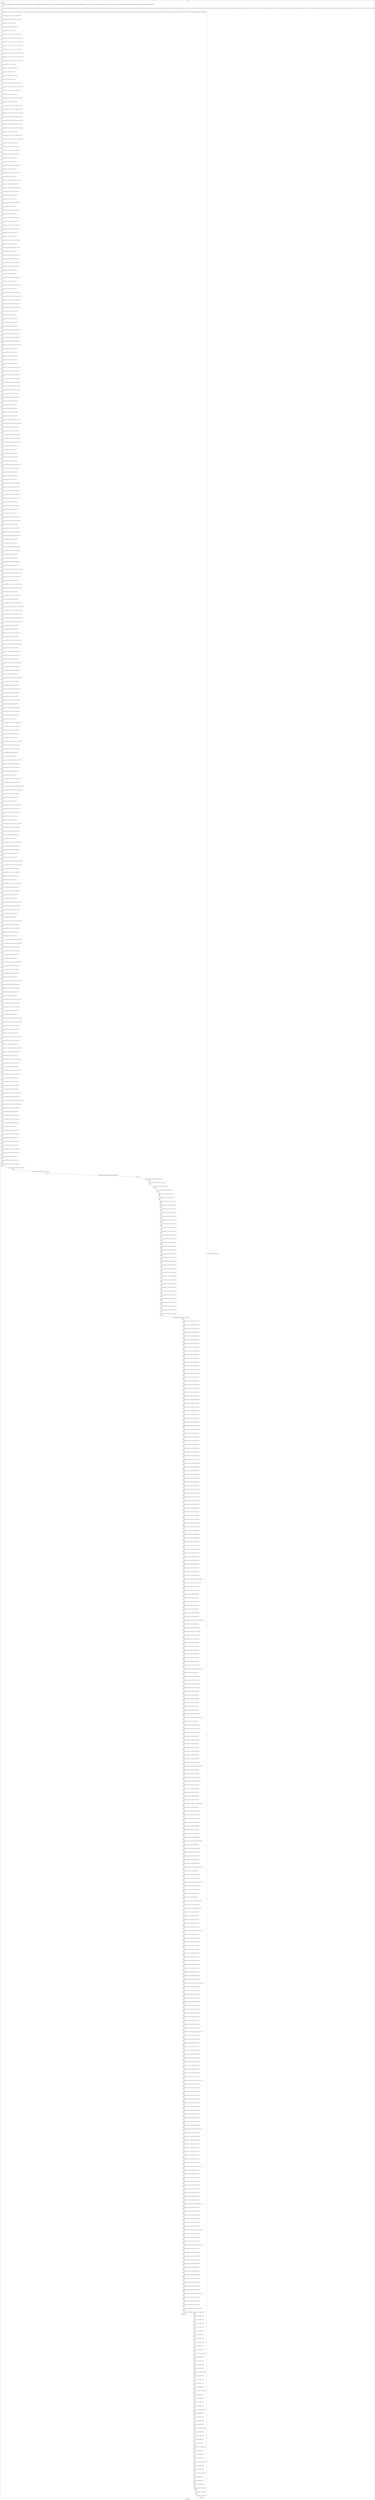 digraph G {
label="Btor2XCFA";
subgraph cluster_0 {
label="main";
main_init[];
l1[];
l3[];
l4[];
l5[];
l6[];
l7[];
l8[];
l9[];
l10[];
l11[];
l12[];
l13[];
l14[];
l15[];
l16[];
l17[];
l18[];
l19[];
l20[];
l21[];
l22[];
l23[];
l24[];
l25[];
l26[];
l27[];
l28[];
l29[];
l30[];
l31[];
l32[];
l33[];
l34[];
l35[];
l36[];
l37[];
l38[];
l39[];
l40[];
l41[];
l42[];
l43[];
l44[];
l45[];
l46[];
l47[];
l48[];
l49[];
l50[];
l51[];
l52[];
l53[];
l54[];
l55[];
l56[];
l57[];
l58[];
l59[];
l60[];
l61[];
l62[];
l63[];
l64[];
l65[];
l66[];
l67[];
l68[];
l69[];
l70[];
l71[];
l72[];
l73[];
l74[];
l75[];
l76[];
l77[];
l78[];
l79[];
l80[];
l81[];
l82[];
l83[];
l84[];
l85[];
l86[];
l87[];
l88[];
l89[];
l90[];
l91[];
l92[];
l93[];
l94[];
l95[];
l96[];
l97[];
l98[];
l99[];
l100[];
l101[];
l102[];
l103[];
l104[];
l105[];
l106[];
l107[];
l108[];
l109[];
l110[];
l111[];
l112[];
l113[];
l114[];
l115[];
l116[];
l117[];
l118[];
l119[];
l120[];
l121[];
l122[];
l123[];
l124[];
l125[];
l126[];
l127[];
l128[];
l129[];
l130[];
l131[];
l132[];
l133[];
l134[];
l135[];
l136[];
l137[];
l138[];
l139[];
l140[];
l141[];
l142[];
l143[];
l144[];
l145[];
l146[];
l147[];
l148[];
l149[];
l150[];
l151[];
l152[];
l153[];
l154[];
l155[];
l156[];
l157[];
l158[];
l159[];
l160[];
l161[];
l162[];
l163[];
l164[];
l165[];
l166[];
l167[];
l168[];
l169[];
l170[];
l171[];
l172[];
l173[];
l174[];
l175[];
l176[];
l177[];
l178[];
l179[];
l180[];
l181[];
l182[];
l183[];
l184[];
l185[];
l186[];
l187[];
l188[];
l189[];
l190[];
l191[];
l192[];
l193[];
l194[];
l195[];
l196[];
l197[];
l198[];
l199[];
l200[];
l201[];
l202[];
l203[];
l204[];
l205[];
l206[];
l207[];
l208[];
l209[];
l210[];
l211[];
l212[];
l213[];
l214[];
l215[];
l216[];
l217[];
l218[];
l219[];
l220[];
l221[];
l222[];
l223[];
l224[];
l225[];
l226[];
l227[];
l228[];
l229[];
l230[];
l231[];
l232[];
l233[];
l234[];
l235[];
l236[];
l237[];
l238[];
l239[];
l240[];
l241[];
l242[];
l243[];
l244[];
l245[];
l246[];
l247[];
l248[];
l249[];
l250[];
l251[];
l252[];
l253[];
l254[];
l255[];
l256[];
l257[];
l258[];
l259[];
l260[];
l261[];
l262[];
l263[];
l264[];
l265[];
l266[];
l267[];
l268[];
l269[];
l270[];
l271[];
l272[];
l273[];
l274[];
l275[];
l276[];
l277[];
l278[];
l279[];
l280[];
l281[];
l282[];
l283[];
l284[];
l285[];
l286[];
l287[];
l288[];
l289[];
l290[];
l291[];
l292[];
l293[];
l294[];
l295[];
l296[];
l297[];
l298[];
l299[];
l300[];
l301[];
l302[];
l303[];
l304[];
l305[];
l306[];
l307[];
l308[];
l309[];
l310[];
l311[];
l312[];
l313[];
l314[];
l315[];
l316[];
l317[];
l318[];
l319[];
l320[];
l321[];
l322[];
l323[];
l324[];
l325[];
l326[];
l327[];
l328[];
l329[];
l330[];
l331[];
l332[];
l333[];
l334[];
l335[];
l336[];
l337[];
l338[];
l339[];
l340[];
l341[];
l342[];
l343[];
l344[];
l345[];
l346[];
l347[];
l348[];
l349[];
l350[];
l351[];
l352[];
l353[];
l354[];
l355[];
l356[];
l357[];
l358[];
l359[];
l360[];
l361[];
l362[];
l363[];
l364[];
l365[];
l366[];
l367[];
l368[];
l369[];
l370[];
l371[];
l372[];
l373[];
l374[];
l375[];
l376[];
l377[];
l378[];
l379[];
l380[];
l381[];
l382[];
l383[];
l384[];
l385[];
l386[];
l387[];
l388[];
l389[];
l390[];
l391[];
l392[];
l393[];
l394[];
l395[];
l396[];
l397[];
l398[];
l399[];
l400[];
l401[];
l402[];
l403[];
l404[];
l405[];
l406[];
l407[];
l408[];
l409[];
l410[];
l411[];
l412[];
l413[];
l414[];
l415[];
l416[];
l417[];
l418[];
l419[];
l420[];
l421[];
l422[];
l423[];
l424[];
l425[];
l426[];
l427[];
l428[];
l429[];
l430[];
l431[];
l432[];
l433[];
l434[];
l435[];
l436[];
l437[];
l438[];
l439[];
l440[];
l441[];
l442[];
l443[];
l444[];
l445[];
l446[];
l447[];
l448[];
l449[];
l450[];
l451[];
l452[];
l453[];
l454[];
l455[];
l456[];
l457[];
l458[];
l459[];
l460[];
l461[];
l462[];
l463[];
l464[];
l465[];
l466[];
l467[];
l468[];
l469[];
l470[];
l471[];
l472[];
l473[];
l474[];
l475[];
l476[];
l477[];
l478[];
l479[];
l480[];
l481[];
l482[];
l483[];
l484[];
l485[];
l486[];
l487[];
l488[];
l489[];
l490[];
l491[];
l492[];
l493[];
l494[];
l495[];
l496[];
l497[];
l498[];
l499[];
l500[];
l501[];
l502[];
l503[];
l504[];
l505[];
l506[];
l507[];
l508[];
l509[];
l510[];
l511[];
l512[];
l513[];
l514[];
l515[];
l516[];
l517[];
l518[];
l519[];
l520[];
l521[];
l522[];
l523[];
l524[];
l525[];
l526[];
l527[];
l528[];
l529[];
l530[];
l531[];
l532[];
l533[];
l534[];
l535[];
l536[];
l537[];
l538[];
l539[];
l540[];
l541[];
l542[];
l543[];
l544[];
l545[];
l546[];
l547[];
l548[];
l549[];
l550[];
l551[];
l552[];
l553[];
l554[];
l555[];
l556[];
l557[];
l558[];
l559[];
l560[];
l561[];
l562[];
l563[];
l564[];
l565[];
l566[];
l567[];
l568[];
l569[];
l570[];
l571[];
l572[];
l573[];
l574[];
l575[];
l576[];
l577[];
l578[];
l579[];
l580[];
l581[];
l582[];
l583[];
l584[];
l585[];
l586[];
l587[];
l588[];
l589[];
l590[];
l591[];
l592[];
l593[];
l594[];
l595[];
l596[];
l597[];
l598[];
l599[];
l600[];
l601[];
l602[];
l603[];
l604[];
l605[];
l606[];
l607[];
l608[];
l609[];
l610[];
l611[];
l612[];
l613[];
l614[];
l615[];
l616[];
l617[];
l618[];
main_error[];
l619[];
l620[];
l621[];
l622[];
l623[];
l624[];
l625[];
l626[];
l627[];
l628[];
l629[];
l630[];
l631[];
l632[];
l633[];
l634[];
l635[];
l636[];
l637[];
l638[];
l639[];
l640[];
l641[];
l642[];
l643[];
l644[];
l645[];
l646[];
l647[];
l648[];
l649[];
l650[];
l651[];
l652[];
l653[];
l654[];
l655[];
l656[];
l657[];
l658[];
l659[];
l660[];
l661[];
l662[];
l663[];
l664[];
l665[];
l666[];
l667[];
l668[];
main_init -> l1 [label="[(assign const_5 #b00000000),(assign const_26 #b0),(assign const_107 #b00000100),(assign const_112 #b00000000000000000000000000000001),(assign const_113 #b000000000000000000000000),(assign const_126 #b00000011),(assign const_128 #b00000010),(assign const_130 #b00000001),(assign const_132 #b00000000),(assign const_152 #b11111111),(assign const_407 #b00000000000000000000000000000100),(assign const_492 #b00000000000000000000000000000000)] "];
l3 -> l4 [label="[(havoc input_111),(havoc input_117),(havoc input_118),(havoc input_119),(havoc input_125),(havoc input_127),(havoc input_129),(havoc input_131),(havoc input_138),(havoc input_142),(havoc input_148),(havoc input_151),(havoc input_156),(havoc input_160),(havoc input_164),(havoc input_179),(havoc input_184),(havoc input_188),(havoc input_197),(havoc input_202),(havoc input_206),(havoc input_215),(havoc input_220),(havoc input_224),(havoc input_233),(havoc input_238),(havoc input_242),(havoc input_273),(havoc input_319),(havoc input_321),(havoc input_326),(havoc input_328),(havoc input_333),(havoc input_335),(havoc input_339),(havoc input_342)] "];
l4 -> l5 [label="[(assign comparison_108 (ite (= const_107 state_6) #b1 #b0))] "];
l5 -> l6 [label="[(assign binary_109 (bvand (bvnot state_105) comparison_108))] "];
l6 -> l7 [label="[(assign binary_114 (++ const_113 state_6))] "];
l7 -> l8 [label="[(assign binary_115 (bvadd const_112 binary_114))] "];
l8 -> l9 [label="[(assign slice_116 (extract binary_115 0 8))] "];
l9 -> l10 [label="[(assign ternary_120 (ite (= input_119 #b1) slice_116 state_6))] "];
l10 -> l11 [label="[(assign ternary_121 (ite (= input_118 #b1) slice_116 ternary_120))] "];
l11 -> l12 [label="[(assign ternary_122 (ite (= input_117 #b1) slice_116 ternary_121))] "];
l12 -> l13 [label="[(assign ternary_123 (ite (= input_111 #b1) slice_116 ternary_122))] "];
l13 -> l14 [label="[(assign ternary_133 (ite (= input_131 #b1) const_132 state_8))] "];
l14 -> l15 [label="[(assign ternary_134 (ite (= input_129 #b1) const_130 ternary_133))] "];
l15 -> l16 [label="[(assign ternary_135 (ite (= input_127 #b1) const_128 ternary_134))] "];
l16 -> l17 [label="[(assign ternary_136 (ite (= input_125 #b1) const_126 ternary_135))] "];
l17 -> l18 [label="[(assign binary_139 (++ const_113 state_10))] "];
l18 -> l19 [label="[(assign binary_140 (bvsub binary_139 const_112))] "];
l19 -> l20 [label="[(assign slice_141 (extract binary_140 0 8))] "];
l20 -> l21 [label="[(assign binary_143 (bvadd const_112 binary_139))] "];
l21 -> l22 [label="[(assign slice_144 (extract binary_143 0 8))] "];
l22 -> l23 [label="[(assign ternary_145 (ite (= input_142 #b1) slice_144 state_10))] "];
l23 -> l24 [label="[(assign ternary_146 (ite (= input_138 #b1) slice_141 ternary_145))] "];
l24 -> l25 [label="[(assign ternary_149 (ite (= input_148 #b1) state_8 state_12))] "];
l25 -> l26 [label="[(assign binary_153 (bvxor const_152 state_22))] "];
l26 -> l27 [label="[(assign ternary_154 (ite (= input_151 #b1) binary_153 state_14))] "];
l27 -> l28 [label="[(assign binary_157 (bvxor const_152 state_24))] "];
l28 -> l29 [label="[(assign ternary_158 (ite (= input_156 #b1) binary_157 state_16))] "];
l29 -> l30 [label="[(assign ternary_161 (ite (= input_151 #b1) const_130 state_18))] "];
l30 -> l31 [label="[(assign ternary_162 (ite (= input_160 #b1) const_132 ternary_161))] "];
l31 -> l32 [label="[(assign ternary_165 (ite (= input_138 #b1) const_130 state_20))] "];
l32 -> l33 [label="[(assign ternary_166 (ite (= input_164 #b1) const_132 ternary_165))] "];
l33 -> l34 [label="[(assign ternary_168 (ite (= input_164 #b1) state_12 binary_153))] "];
l34 -> l35 [label="[(assign ternary_169 (ite (= input_151 #b1) const_152 ternary_168))] "];
l35 -> l36 [label="[(assign binary_170 (bvxor const_152 ternary_169))] "];
l36 -> l37 [label="[(assign ternary_172 (ite (= input_160 #b1) state_14 binary_157))] "];
l37 -> l38 [label="[(assign ternary_173 (ite (= input_156 #b1) const_152 ternary_172))] "];
l38 -> l39 [label="[(assign binary_174 (bvxor const_152 ternary_173))] "];
l39 -> l40 [label="[(assign binary_176 (bvor (bvnot state_27) input_119))] "];
l40 -> l41 [label="[(assign binary_177 (bvand binary_176 (bvnot input_131)))] "];
l41 -> l42 [label="[(assign binary_180 (bvand state_29 (bvnot input_179)))] "];
l42 -> l43 [label="[(assign binary_181 (bvor binary_180 input_131))] "];
l43 -> l44 [label="[(assign binary_183 (bvor state_31 input_179))] "];
l44 -> l45 [label="[(assign binary_185 (bvand binary_183 (bvnot input_184)))] "];
l45 -> l46 [label="[(assign binary_187 (bvor state_33 input_184))] "];
l46 -> l47 [label="[(assign binary_189 (bvand binary_187 (bvnot input_188)))] "];
l47 -> l48 [label="[(assign binary_191 (bvor state_35 input_188))] "];
l48 -> l49 [label="[(assign binary_192 (bvand binary_191 (bvnot input_119)))] "];
l49 -> l50 [label="[(assign binary_194 (bvor (bvnot state_37) input_118))] "];
l50 -> l51 [label="[(assign binary_195 (bvand binary_194 (bvnot input_129)))] "];
l51 -> l52 [label="[(assign binary_198 (bvand state_39 (bvnot input_197)))] "];
l52 -> l53 [label="[(assign binary_199 (bvor binary_198 input_129))] "];
l53 -> l54 [label="[(assign binary_201 (bvor state_41 input_197))] "];
l54 -> l55 [label="[(assign binary_203 (bvand binary_201 (bvnot input_202)))] "];
l55 -> l56 [label="[(assign binary_205 (bvor state_43 input_202))] "];
l56 -> l57 [label="[(assign binary_207 (bvand binary_205 (bvnot input_206)))] "];
l57 -> l58 [label="[(assign binary_209 (bvor state_45 input_206))] "];
l58 -> l59 [label="[(assign binary_210 (bvand binary_209 (bvnot input_118)))] "];
l59 -> l60 [label="[(assign binary_212 (bvor (bvnot state_47) input_117))] "];
l60 -> l61 [label="[(assign binary_213 (bvand binary_212 (bvnot input_127)))] "];
l61 -> l62 [label="[(assign binary_216 (bvand state_49 (bvnot input_215)))] "];
l62 -> l63 [label="[(assign binary_217 (bvor binary_216 input_127))] "];
l63 -> l64 [label="[(assign binary_219 (bvor state_51 input_215))] "];
l64 -> l65 [label="[(assign binary_221 (bvand binary_219 (bvnot input_220)))] "];
l65 -> l66 [label="[(assign binary_223 (bvor state_53 input_220))] "];
l66 -> l67 [label="[(assign binary_225 (bvand binary_223 (bvnot input_224)))] "];
l67 -> l68 [label="[(assign binary_227 (bvor state_55 input_224))] "];
l68 -> l69 [label="[(assign binary_228 (bvand binary_227 (bvnot input_117)))] "];
l69 -> l70 [label="[(assign binary_230 (bvor (bvnot state_57) input_111))] "];
l70 -> l71 [label="[(assign binary_231 (bvand binary_230 (bvnot input_125)))] "];
l71 -> l72 [label="[(assign binary_234 (bvand state_59 (bvnot input_233)))] "];
l72 -> l73 [label="[(assign binary_235 (bvor binary_234 input_125))] "];
l73 -> l74 [label="[(assign binary_237 (bvor state_61 input_233))] "];
l74 -> l75 [label="[(assign binary_239 (bvand binary_237 (bvnot input_238)))] "];
l75 -> l76 [label="[(assign binary_241 (bvor state_63 input_238))] "];
l76 -> l77 [label="[(assign binary_243 (bvand binary_241 (bvnot input_242)))] "];
l77 -> l78 [label="[(assign binary_245 (bvor state_65 input_242))] "];
l78 -> l79 [label="[(assign binary_246 (bvand binary_245 (bvnot input_111)))] "];
l79 -> l80 [label="[(assign binary_248 (bvand (bvnot state_67) (bvnot input_131)))] "];
l80 -> l81 [label="[(assign binary_249 (bvand binary_248 (bvnot input_129)))] "];
l81 -> l82 [label="[(assign binary_250 (bvand binary_249 (bvnot input_127)))] "];
l82 -> l83 [label="[(assign binary_251 (bvand binary_250 (bvnot input_125)))] "];
l83 -> l84 [label="[(assign binary_252 (bvor binary_251 input_148))] "];
l84 -> l85 [label="[(assign binary_254 (bvor state_69 input_131))] "];
l85 -> l86 [label="[(assign binary_255 (bvor binary_254 input_129))] "];
l86 -> l87 [label="[(assign binary_256 (bvor binary_255 input_127))] "];
l87 -> l88 [label="[(assign binary_257 (bvor binary_256 input_125))] "];
l88 -> l89 [label="[(assign binary_258 (bvand binary_257 (bvnot input_142)))] "];
l89 -> l90 [label="[(assign binary_260 (bvand state_71 (bvnot input_179)))] "];
l90 -> l91 [label="[(assign binary_261 (bvand binary_260 (bvnot input_197)))] "];
l91 -> l92 [label="[(assign binary_262 (bvand binary_261 (bvnot input_215)))] "];
l92 -> l93 [label="[(assign binary_263 (bvand binary_262 (bvnot input_233)))] "];
l93 -> l94 [label="[(assign binary_264 (bvor binary_263 input_142))] "];
l94 -> l95 [label="[(assign binary_266 (bvor state_73 input_179))] "];
l95 -> l96 [label="[(assign binary_267 (bvor binary_266 input_197))] "];
l96 -> l97 [label="[(assign binary_268 (bvor binary_267 input_215))] "];
l97 -> l98 [label="[(assign binary_269 (bvor binary_268 input_233))] "];
l98 -> l99 [label="[(assign binary_270 (bvand binary_269 (bvnot input_148)))] "];
l99 -> l100 [label="[(assign binary_274 (bvor (bvnot state_77) input_273))] "];
l100 -> l101 [label="[(assign binary_275 (bvand binary_274 (bvnot input_148)))] "];
l101 -> l102 [label="[(assign binary_277 (bvand state_79 (bvnot input_184)))] "];
l102 -> l103 [label="[(assign binary_278 (bvand binary_277 (bvnot input_202)))] "];
l103 -> l104 [label="[(assign binary_279 (bvand binary_278 (bvnot input_220)))] "];
l104 -> l105 [label="[(assign binary_280 (bvand binary_279 (bvnot input_238)))] "];
l105 -> l106 [label="[(assign binary_281 (bvor binary_280 input_148))] "];
l106 -> l107 [label="[(assign binary_283 (bvand state_81 (bvnot input_273)))] "];
l107 -> l108 [label="[(assign binary_284 (bvor binary_283 input_164))] "];
l108 -> l109 [label="[(assign binary_286 (bvor state_83 input_184))] "];
l109 -> l110 [label="[(assign binary_287 (bvor binary_286 input_202))] "];
l110 -> l111 [label="[(assign binary_288 (bvor binary_287 input_220))] "];
l111 -> l112 [label="[(assign binary_289 (bvor binary_288 input_238))] "];
l112 -> l113 [label="[(assign binary_290 (bvand binary_289 (bvnot input_164)))] "];
l113 -> l114 [label="[(assign binary_292 (bvand (bvnot state_85) (bvnot input_151)))] "];
l114 -> l115 [label="[(assign binary_293 (bvor binary_292 input_160))] "];
l115 -> l116 [label="[(assign binary_295 (bvand state_87 (bvnot input_188)))] "];
l116 -> l117 [label="[(assign binary_296 (bvand binary_295 (bvnot input_206)))] "];
l117 -> l118 [label="[(assign binary_297 (bvand binary_296 (bvnot input_224)))] "];
l118 -> l119 [label="[(assign binary_298 (bvand binary_297 (bvnot input_242)))] "];
l119 -> l120 [label="[(assign binary_299 (bvor binary_298 input_151))] "];
l120 -> l121 [label="[(assign binary_301 (bvor state_89 input_188))] "];
l121 -> l122 [label="[(assign binary_302 (bvor binary_301 input_206))] "];
l122 -> l123 [label="[(assign binary_303 (bvor binary_302 input_224))] "];
l123 -> l124 [label="[(assign binary_304 (bvor binary_303 input_242))] "];
l124 -> l125 [label="[(assign binary_305 (bvand binary_304 (bvnot input_160)))] "];
l125 -> l126 [label="[(assign binary_307 (bvor (bvnot state_91) input_119))] "];
l126 -> l127 [label="[(assign binary_308 (bvor binary_307 input_118))] "];
l127 -> l128 [label="[(assign binary_309 (bvor binary_308 input_117))] "];
l128 -> l129 [label="[(assign binary_310 (bvor binary_309 input_111))] "];
l129 -> l130 [label="[(assign binary_311 (bvand binary_310 (bvnot input_156)))] "];
l130 -> l131 [label="[(assign binary_313 (bvand state_93 (bvnot input_119)))] "];
l131 -> l132 [label="[(assign binary_314 (bvand binary_313 (bvnot input_118)))] "];
l132 -> l133 [label="[(assign binary_315 (bvand binary_314 (bvnot input_117)))] "];
l133 -> l134 [label="[(assign binary_316 (bvand binary_315 (bvnot input_111)))] "];
l134 -> l135 [label="[(assign binary_317 (bvor binary_316 input_156))] "];
l135 -> l136 [label="[(assign binary_320 (bvand state_95 (bvnot input_319)))] "];
l136 -> l137 [label="[(assign binary_322 (bvor binary_320 input_321))] "];
l137 -> l138 [label="[(assign binary_324 (bvor state_97 input_319))] "];
l138 -> l139 [label="[(assign binary_325 (bvand binary_324 (bvnot input_321)))] "];
l139 -> l140 [label="[(assign binary_327 (bvand binary_325 (bvnot input_326)))] "];
l140 -> l141 [label="[(assign binary_329 (bvor binary_327 input_328))] "];
l141 -> l142 [label="[(assign binary_331 (bvor (bvnot state_99) input_326))] "];
l142 -> l143 [label="[(assign binary_332 (bvand binary_331 (bvnot input_328)))] "];
l143 -> l144 [label="[(assign binary_334 (bvand binary_332 (bvnot input_333)))] "];
l144 -> l145 [label="[(assign binary_336 (bvor binary_334 input_335))] "];
l145 -> l146 [label="[(assign binary_338 (bvor state_101 input_333))] "];
l146 -> l147 [label="[(assign binary_340 (bvand binary_338 (bvnot input_339)))] "];
l147 -> l148 [label="[(assign binary_341 (bvand binary_340 (bvnot input_335)))] "];
l148 -> l149 [label="[(assign binary_343 (bvor binary_341 input_342))] "];
l149 -> l150 [label="[(assign binary_345 (bvor state_103 input_339))] "];
l150 -> l151 [label="[(assign binary_346 (bvand binary_345 (bvnot input_342)))] "];
l151 -> l152 [label="[(assign binary_348 (bvor state_81 (bvnot input_273)))] "];
l152 -> l153 [label="[(assign comparison_349 (ite (= const_152 binary_153) #b1 #b0))] "];
l153 -> l154 [label="[(assign binary_350 (bvand state_95 (bvnot comparison_349)))] "];
l154 -> l155 [label="[(assign binary_351 (bvor (bvnot input_319) binary_350))] "];
l155 -> l156 [label="[(assign binary_352 (bvand binary_348 binary_351))] "];
l156 -> l157 [label="[(assign comparison_353 (ite (= const_130 state_20) #b1 #b0))] "];
l157 -> l158 [label="[(assign binary_354 (bvand comparison_349 comparison_353))] "];
l158 -> l159 [label="[(assign binary_355 (bvand state_97 binary_354))] "];
l159 -> l160 [label="[(assign binary_356 (bvor (bvnot input_321) binary_355))] "];
l160 -> l161 [label="[(assign binary_357 (bvand binary_352 binary_356))] "];
l161 -> l162 [label="[(assign comparison_358 (ite (= const_132 state_18) #b1 #b0))] "];
l162 -> l163 [label="[(assign binary_359 (bvand (bvnot comparison_349) comparison_358))] "];
l163 -> l164 [label="[(assign comparison_360 (ite (= const_152 binary_157) #b1 #b0))] "];
l164 -> l165 [label="[(assign comparison_361 (ite (= const_132 state_20) #b1 #b0))] "];
l165 -> l166 [label="[(assign binary_362 (bvor (bvnot comparison_349) comparison_361))] "];
l166 -> l167 [label="[(assign binary_363 (bvand (bvnot comparison_360) binary_362))] "];
l167 -> l168 [label="[(assign binary_364 (bvor binary_359 binary_363))] "];
l168 -> l169 [label="[(assign binary_365 (bvand state_97 binary_364))] "];
l169 -> l170 [label="[(assign binary_366 (bvor (bvnot input_326) binary_365))] "];
l170 -> l171 [label="[(assign binary_367 (bvand binary_357 binary_366))] "];
l171 -> l172 [label="[(assign comparison_368 (ite (= const_130 state_18) #b1 #b0))] "];
l172 -> l173 [label="[(assign binary_369 (bvand comparison_360 comparison_368))] "];
l173 -> l174 [label="[(assign binary_370 (bvor binary_354 binary_369))] "];
l174 -> l175 [label="[(assign binary_371 (bvand (bvnot state_99) binary_370))] "];
l175 -> l176 [label="[(assign binary_372 (bvor (bvnot input_328) binary_371))] "];
l176 -> l177 [label="[(assign binary_373 (bvand binary_367 binary_372))] "];
l177 -> l178 [label="[(assign binary_374 (bvor binary_359 (bvnot comparison_360)))] "];
l178 -> l179 [label="[(assign binary_375 (bvand (bvnot state_99) binary_374))] "];
l179 -> l180 [label="[(assign binary_376 (bvor (bvnot input_333) binary_375))] "];
l180 -> l181 [label="[(assign binary_377 (bvand binary_373 binary_376))] "];
l181 -> l182 [label="[(assign binary_378 (bvand state_101 (bvnot comparison_360)))] "];
l182 -> l183 [label="[(assign binary_379 (bvor (bvnot input_339) binary_378))] "];
l183 -> l184 [label="[(assign binary_380 (bvand binary_377 binary_379))] "];
l184 -> l185 [label="[(assign binary_381 (bvor comparison_349 comparison_368))] "];
l185 -> l186 [label="[(assign binary_382 (bvand comparison_360 binary_381))] "];
l186 -> l187 [label="[(assign binary_383 (bvand state_101 binary_382))] "];
l187 -> l188 [label="[(assign binary_384 (bvor (bvnot input_335) binary_383))] "];
l188 -> l189 [label="[(assign binary_385 (bvand binary_380 binary_384))] "];
l189 -> l190 [label="[(assign binary_386 (bvand state_103 comparison_360))] "];
l190 -> l191 [label="[(assign binary_387 (bvor (bvnot input_342) binary_386))] "];
l191 -> l192 [label="[(assign binary_388 (bvand binary_385 binary_387))] "];
l192 -> l193 [label="[(assign binary_389 (bvand state_29 state_71))] "];
l193 -> l194 [label="[(assign comparison_390 (ite (= const_132 state_8) #b1 #b0))] "];
l194 -> l195 [label="[(assign binary_391 (bvand binary_389 comparison_390))] "];
l195 -> l196 [label="[(assign binary_392 (bvor (bvnot input_179) binary_391))] "];
l196 -> l197 [label="[(assign binary_393 (bvand binary_388 binary_392))] "];
l197 -> l198 [label="[(assign binary_394 (bvand state_31 state_79))] "];
l198 -> l199 [label="[(assign comparison_395 (ite (= const_132 state_12) #b1 #b0))] "];
l199 -> l200 [label="[(assign binary_396 (bvand binary_394 comparison_395))] "];
l200 -> l201 [label="[(assign binary_397 (bvor (bvnot input_184) binary_396))] "];
l201 -> l202 [label="[(assign binary_398 (bvand binary_393 binary_397))] "];
l202 -> l203 [label="[(assign binary_399 (bvand state_33 state_87))] "];
l203 -> l204 [label="[(assign comparison_400 (ite (= const_132 state_14) #b1 #b0))] "];
l204 -> l205 [label="[(assign binary_401 (bvand binary_399 comparison_400))] "];
l205 -> l206 [label="[(assign binary_402 (bvor (bvnot input_188) binary_401))] "];
l206 -> l207 [label="[(assign binary_403 (bvand binary_398 binary_402))] "];
l207 -> l208 [label="[(assign binary_404 (bvand state_35 state_93))] "];
l208 -> l209 [label="[(assign comparison_405 (ite (= const_132 state_16) #b1 #b0))] "];
l209 -> l210 [label="[(assign binary_406 (bvand binary_404 comparison_405))] "];
l210 -> l211 [label="[(assign comparison_408 (ite (bvule const_407 binary_114) #b1 #b0))] "];
l211 -> l212 [label="[(assign binary_409 (bvand binary_406 (bvnot comparison_408)))] "];
l212 -> l213 [label="[(assign binary_410 (bvor (bvnot input_119) binary_409))] "];
l213 -> l214 [label="[(assign binary_411 (bvand binary_403 binary_410))] "];
l214 -> l215 [label="[(assign binary_412 (bvand state_39 state_71))] "];
l215 -> l216 [label="[(assign comparison_413 (ite (= const_130 state_8) #b1 #b0))] "];
l216 -> l217 [label="[(assign binary_414 (bvand binary_412 comparison_413))] "];
l217 -> l218 [label="[(assign binary_415 (bvor (bvnot input_197) binary_414))] "];
l218 -> l219 [label="[(assign binary_416 (bvand binary_411 binary_415))] "];
l219 -> l220 [label="[(assign binary_417 (bvand state_41 state_79))] "];
l220 -> l221 [label="[(assign comparison_418 (ite (= const_130 state_12) #b1 #b0))] "];
l221 -> l222 [label="[(assign binary_419 (bvand binary_417 comparison_418))] "];
l222 -> l223 [label="[(assign binary_420 (bvor (bvnot input_202) binary_419))] "];
l223 -> l224 [label="[(assign binary_421 (bvand binary_416 binary_420))] "];
l224 -> l225 [label="[(assign binary_422 (bvand state_43 state_87))] "];
l225 -> l226 [label="[(assign comparison_423 (ite (= const_130 state_14) #b1 #b0))] "];
l226 -> l227 [label="[(assign binary_424 (bvand binary_422 comparison_423))] "];
l227 -> l228 [label="[(assign binary_425 (bvor (bvnot input_206) binary_424))] "];
l228 -> l229 [label="[(assign binary_426 (bvand binary_421 binary_425))] "];
l229 -> l230 [label="[(assign binary_427 (bvand state_45 state_93))] "];
l230 -> l231 [label="[(assign binary_428 (bvand binary_427 (bvnot comparison_408)))] "];
l231 -> l232 [label="[(assign comparison_429 (ite (= const_130 state_16) #b1 #b0))] "];
l232 -> l233 [label="[(assign binary_430 (bvand binary_428 comparison_429))] "];
l233 -> l234 [label="[(assign binary_431 (bvor (bvnot input_118) binary_430))] "];
l234 -> l235 [label="[(assign binary_432 (bvand binary_426 binary_431))] "];
l235 -> l236 [label="[(assign binary_433 (bvand state_49 state_71))] "];
l236 -> l237 [label="[(assign comparison_434 (ite (= const_128 state_8) #b1 #b0))] "];
l237 -> l238 [label="[(assign binary_435 (bvand binary_433 comparison_434))] "];
l238 -> l239 [label="[(assign binary_436 (bvor (bvnot input_215) binary_435))] "];
l239 -> l240 [label="[(assign binary_437 (bvand binary_432 binary_436))] "];
l240 -> l241 [label="[(assign binary_438 (bvand state_51 state_79))] "];
l241 -> l242 [label="[(assign comparison_439 (ite (= const_128 state_12) #b1 #b0))] "];
l242 -> l243 [label="[(assign binary_440 (bvand binary_438 comparison_439))] "];
l243 -> l244 [label="[(assign binary_441 (bvor (bvnot input_220) binary_440))] "];
l244 -> l245 [label="[(assign binary_442 (bvand binary_437 binary_441))] "];
l245 -> l246 [label="[(assign binary_443 (bvand state_53 state_87))] "];
l246 -> l247 [label="[(assign comparison_444 (ite (= const_128 state_14) #b1 #b0))] "];
l247 -> l248 [label="[(assign binary_445 (bvand binary_443 comparison_444))] "];
l248 -> l249 [label="[(assign binary_446 (bvor (bvnot input_224) binary_445))] "];
l249 -> l250 [label="[(assign binary_447 (bvand binary_442 binary_446))] "];
l250 -> l251 [label="[(assign binary_448 (bvand state_55 state_93))] "];
l251 -> l252 [label="[(assign binary_449 (bvand binary_448 (bvnot comparison_408)))] "];
l252 -> l253 [label="[(assign comparison_450 (ite (= const_128 state_16) #b1 #b0))] "];
l253 -> l254 [label="[(assign binary_451 (bvand binary_449 comparison_450))] "];
l254 -> l255 [label="[(assign binary_452 (bvor (bvnot input_117) binary_451))] "];
l255 -> l256 [label="[(assign binary_453 (bvand binary_447 binary_452))] "];
l256 -> l257 [label="[(assign binary_454 (bvand state_59 state_71))] "];
l257 -> l258 [label="[(assign comparison_455 (ite (= const_126 state_8) #b1 #b0))] "];
l258 -> l259 [label="[(assign binary_456 (bvand binary_454 comparison_455))] "];
l259 -> l260 [label="[(assign binary_457 (bvor (bvnot input_233) binary_456))] "];
l260 -> l261 [label="[(assign binary_458 (bvand binary_453 binary_457))] "];
l261 -> l262 [label="[(assign binary_459 (bvand state_61 state_79))] "];
l262 -> l263 [label="[(assign comparison_460 (ite (= const_126 state_12) #b1 #b0))] "];
l263 -> l264 [label="[(assign binary_461 (bvand binary_459 comparison_460))] "];
l264 -> l265 [label="[(assign binary_462 (bvor (bvnot input_238) binary_461))] "];
l265 -> l266 [label="[(assign binary_463 (bvand binary_458 binary_462))] "];
l266 -> l267 [label="[(assign binary_464 (bvand state_63 state_87))] "];
l267 -> l268 [label="[(assign comparison_465 (ite (= const_126 state_14) #b1 #b0))] "];
l268 -> l269 [label="[(assign binary_466 (bvand binary_464 comparison_465))] "];
l269 -> l270 [label="[(assign binary_467 (bvor (bvnot input_242) binary_466))] "];
l270 -> l271 [label="[(assign binary_468 (bvand binary_463 binary_467))] "];
l271 -> l272 [label="[(assign binary_469 (bvand state_65 state_93))] "];
l272 -> l273 [label="[(assign binary_470 (bvand binary_469 (bvnot comparison_408)))] "];
l273 -> l274 [label="[(assign comparison_471 (ite (= const_126 state_16) #b1 #b0))] "];
l274 -> l275 [label="[(assign binary_472 (bvand binary_470 comparison_471))] "];
l275 -> l276 [label="[(assign binary_473 (bvor (bvnot input_111) binary_472))] "];
l276 -> l277 [label="[(assign binary_474 (bvand binary_468 binary_473))] "];
l277 -> l278 [label="[(assign binary_475 (bvand (bvnot state_27) (bvnot state_67)))] "];
l278 -> l279 [label="[(assign binary_476 (bvor (bvnot input_131) binary_475))] "];
l279 -> l280 [label="[(assign binary_477 (bvand binary_474 binary_476))] "];
l280 -> l281 [label="[(assign binary_478 (bvand (bvnot state_37) (bvnot state_67)))] "];
l281 -> l282 [label="[(assign binary_479 (bvor (bvnot input_129) binary_478))] "];
l282 -> l283 [label="[(assign binary_480 (bvand binary_477 binary_479))] "];
l283 -> l284 [label="[(assign binary_481 (bvand (bvnot state_47) (bvnot state_67)))] "];
l284 -> l285 [label="[(assign binary_482 (bvor (bvnot input_127) binary_481))] "];
l285 -> l286 [label="[(assign binary_483 (bvand binary_480 binary_482))] "];
l286 -> l287 [label="[(assign binary_484 (bvand (bvnot state_57) (bvnot state_67)))] "];
l287 -> l288 [label="[(assign binary_485 (bvor (bvnot input_125) binary_484))] "];
l288 -> l289 [label="[(assign binary_486 (bvand binary_483 binary_485))] "];
l289 -> l290 [label="[(assign binary_487 (bvand state_69 (bvnot state_75)))] "];
l290 -> l291 [label="[(assign binary_488 (bvor (bvnot input_142) binary_487))] "];
l291 -> l292 [label="[(assign binary_489 (bvand binary_486 binary_488))] "];
l292 -> l293 [label="[(assign binary_490 (bvand (bvnot state_75) (bvnot state_99)))] "];
l293 -> l294 [label="[(assign binary_491 (bvand binary_490 comparison_361))] "];
l294 -> l295 [label="[(assign comparison_493 (ite (bvule binary_139 const_492) #b1 #b0))] "];
l295 -> l296 [label="[(assign binary_494 (bvand binary_491 (bvnot comparison_493)))] "];
l296 -> l297 [label="[(assign binary_495 (bvor (bvnot input_138) binary_494))] "];
l297 -> l298 [label="[(assign binary_496 (bvand binary_489 binary_495))] "];
l298 -> l299 [label="[(assign binary_497 (bvand state_73 (bvnot state_77)))] "];
l299 -> l300 [label="[(assign binary_498 (bvor (bvnot input_148) binary_497))] "];
l300 -> l301 [label="[(assign binary_499 (bvand binary_496 binary_498))] "];
l301 -> l302 [label="[(assign binary_500 (bvand state_83 state_95))] "];
l302 -> l303 [label="[(assign binary_501 (bvand binary_500 binary_354))] "];
l303 -> l304 [label="[(assign binary_502 (bvor (bvnot input_164) binary_501))] "];
l304 -> l305 [label="[(assign binary_503 (bvand binary_499 binary_502))] "];
l305 -> l306 [label="[(assign binary_504 (bvand (bvnot state_85) state_101))] "];
l306 -> l307 [label="[(assign binary_505 (bvand binary_504 binary_359))] "];
l307 -> l308 [label="[(assign binary_506 (bvor (bvnot input_151) binary_505))] "];
l308 -> l309 [label="[(assign binary_507 (bvand binary_503 binary_506))] "];
l309 -> l310 [label="[(assign binary_508 (bvand state_89 state_97))] "];
l310 -> l311 [label="[(assign binary_509 (bvand binary_508 binary_369))] "];
l311 -> l312 [label="[(assign binary_510 (bvor (bvnot input_160) binary_509))] "];
l312 -> l313 [label="[(assign binary_511 (bvand binary_507 binary_510))] "];
l313 -> l314 [label="[(assign binary_512 (bvand (bvnot state_91) state_103))] "];
l314 -> l315 [label="[(assign binary_513 (bvand binary_512 (bvnot comparison_360)))] "];
l315 -> l316 [label="[(assign binary_514 (bvor (bvnot input_156) binary_513))] "];
l316 -> l317 [label="[(assign binary_515 (bvand binary_511 binary_514))] "];
l317 -> l318 [label="[(assign binary_516 (bvor input_273 input_319))] "];
l318 -> l319 [label="[(assign binary_517 (bvor input_321 binary_516))] "];
l319 -> l320 [label="[(assign binary_518 (bvor input_326 binary_517))] "];
l320 -> l321 [label="[(assign binary_519 (bvor input_328 binary_518))] "];
l321 -> l322 [label="[(assign binary_520 (bvor input_333 binary_519))] "];
l322 -> l323 [label="[(assign binary_521 (bvor input_339 binary_520))] "];
l323 -> l324 [label="[(assign binary_522 (bvor input_335 binary_521))] "];
l324 -> l325 [label="[(assign binary_523 (bvor input_342 binary_522))] "];
l325 -> l326 [label="[(assign binary_524 (bvor input_179 binary_523))] "];
l326 -> l327 [label="[(assign binary_525 (bvor input_184 binary_524))] "];
l327 -> l328 [label="[(assign binary_526 (bvor input_188 binary_525))] "];
l328 -> l329 [label="[(assign binary_527 (bvor input_119 binary_526))] "];
l329 -> l330 [label="[(assign binary_528 (bvor input_197 binary_527))] "];
l330 -> l331 [label="[(assign binary_529 (bvor input_202 binary_528))] "];
l331 -> l332 [label="[(assign binary_530 (bvor input_206 binary_529))] "];
l332 -> l333 [label="[(assign binary_531 (bvor input_118 binary_530))] "];
l333 -> l334 [label="[(assign binary_532 (bvor input_215 binary_531))] "];
l334 -> l335 [label="[(assign binary_533 (bvor input_220 binary_532))] "];
l335 -> l336 [label="[(assign binary_534 (bvor input_224 binary_533))] "];
l336 -> l337 [label="[(assign binary_535 (bvor input_117 binary_534))] "];
l337 -> l338 [label="[(assign binary_536 (bvor input_233 binary_535))] "];
l338 -> l339 [label="[(assign binary_537 (bvor input_238 binary_536))] "];
l339 -> l340 [label="[(assign binary_538 (bvor input_242 binary_537))] "];
l340 -> l341 [label="[(assign binary_539 (bvor input_111 binary_538))] "];
l341 -> l342 [label="[(assign binary_540 (bvor input_131 binary_539))] "];
l342 -> l343 [label="[(assign binary_541 (bvor input_129 binary_540))] "];
l343 -> l344 [label="[(assign binary_542 (bvor input_127 binary_541))] "];
l344 -> l345 [label="[(assign binary_543 (bvor input_125 binary_542))] "];
l345 -> l346 [label="[(assign binary_544 (bvor input_142 binary_543))] "];
l346 -> l347 [label="[(assign binary_545 (bvor input_138 binary_544))] "];
l347 -> l348 [label="[(assign binary_546 (bvor input_148 binary_545))] "];
l348 -> l349 [label="[(assign binary_547 (bvor input_164 binary_546))] "];
l349 -> l350 [label="[(assign binary_548 (bvor input_151 binary_547))] "];
l350 -> l351 [label="[(assign binary_549 (bvor input_160 binary_548))] "];
l351 -> l352 [label="[(assign binary_550 (bvor input_156 binary_549))] "];
l352 -> l353 [label="[(assign binary_551 (bvand binary_515 binary_550))] "];
l353 -> l354 [label="[(assign binary_552 (bvand input_273 input_319))] "];
l354 -> l355 [label="[(assign binary_553 (bvand input_321 binary_516))] "];
l355 -> l356 [label="[(assign binary_554 (bvor binary_552 binary_553))] "];
l356 -> l357 [label="[(assign binary_555 (bvand input_326 binary_517))] "];
l357 -> l358 [label="[(assign binary_556 (bvor binary_554 binary_555))] "];
l358 -> l359 [label="[(assign binary_557 (bvand input_328 binary_518))] "];
l359 -> l360 [label="[(assign binary_558 (bvor binary_556 binary_557))] "];
l360 -> l361 [label="[(assign binary_559 (bvand input_333 binary_519))] "];
l361 -> l362 [label="[(assign binary_560 (bvor binary_558 binary_559))] "];
l362 -> l363 [label="[(assign binary_561 (bvand input_339 binary_520))] "];
l363 -> l364 [label="[(assign binary_562 (bvor binary_560 binary_561))] "];
l364 -> l365 [label="[(assign binary_563 (bvand input_335 binary_521))] "];
l365 -> l366 [label="[(assign binary_564 (bvor binary_562 binary_563))] "];
l366 -> l367 [label="[(assign binary_565 (bvand input_342 binary_522))] "];
l367 -> l368 [label="[(assign binary_566 (bvor binary_564 binary_565))] "];
l368 -> l369 [label="[(assign binary_567 (bvand input_179 binary_523))] "];
l369 -> l370 [label="[(assign binary_568 (bvor binary_566 binary_567))] "];
l370 -> l371 [label="[(assign binary_569 (bvand input_184 binary_524))] "];
l371 -> l372 [label="[(assign binary_570 (bvor binary_568 binary_569))] "];
l372 -> l373 [label="[(assign binary_571 (bvand input_188 binary_525))] "];
l373 -> l374 [label="[(assign binary_572 (bvor binary_570 binary_571))] "];
l374 -> l375 [label="[(assign binary_573 (bvand input_119 binary_526))] "];
l375 -> l376 [label="[(assign binary_574 (bvor binary_572 binary_573))] "];
l376 -> l377 [label="[(assign binary_575 (bvand input_197 binary_527))] "];
l377 -> l378 [label="[(assign binary_576 (bvor binary_574 binary_575))] "];
l378 -> l379 [label="[(assign binary_577 (bvand input_202 binary_528))] "];
l379 -> l380 [label="[(assign binary_578 (bvor binary_576 binary_577))] "];
l380 -> l381 [label="[(assign binary_579 (bvand input_206 binary_529))] "];
l381 -> l382 [label="[(assign binary_580 (bvor binary_578 binary_579))] "];
l382 -> l383 [label="[(assign binary_581 (bvand input_118 binary_530))] "];
l383 -> l384 [label="[(assign binary_582 (bvor binary_580 binary_581))] "];
l384 -> l385 [label="[(assign binary_583 (bvand input_215 binary_531))] "];
l385 -> l386 [label="[(assign binary_584 (bvor binary_582 binary_583))] "];
l386 -> l387 [label="[(assign binary_585 (bvand input_220 binary_532))] "];
l387 -> l388 [label="[(assign binary_586 (bvor binary_584 binary_585))] "];
l388 -> l389 [label="[(assign binary_587 (bvand input_224 binary_533))] "];
l389 -> l390 [label="[(assign binary_588 (bvor binary_586 binary_587))] "];
l390 -> l391 [label="[(assign binary_589 (bvand input_117 binary_534))] "];
l391 -> l392 [label="[(assign binary_590 (bvor binary_588 binary_589))] "];
l392 -> l393 [label="[(assign binary_591 (bvand input_233 binary_535))] "];
l393 -> l394 [label="[(assign binary_592 (bvor binary_590 binary_591))] "];
l394 -> l395 [label="[(assign binary_593 (bvand input_238 binary_536))] "];
l395 -> l396 [label="[(assign binary_594 (bvor binary_592 binary_593))] "];
l396 -> l397 [label="[(assign binary_595 (bvand input_242 binary_537))] "];
l397 -> l398 [label="[(assign binary_596 (bvor binary_594 binary_595))] "];
l398 -> l399 [label="[(assign binary_597 (bvand input_111 binary_538))] "];
l399 -> l400 [label="[(assign binary_598 (bvor binary_596 binary_597))] "];
l400 -> l401 [label="[(assign binary_599 (bvand input_131 binary_539))] "];
l401 -> l402 [label="[(assign binary_600 (bvor binary_598 binary_599))] "];
l402 -> l403 [label="[(assign binary_601 (bvand input_129 binary_540))] "];
l403 -> l404 [label="[(assign binary_602 (bvor binary_600 binary_601))] "];
l404 -> l405 [label="[(assign binary_603 (bvand input_127 binary_541))] "];
l405 -> l406 [label="[(assign binary_604 (bvor binary_602 binary_603))] "];
l406 -> l407 [label="[(assign binary_605 (bvand input_125 binary_542))] "];
l407 -> l408 [label="[(assign binary_606 (bvor binary_604 binary_605))] "];
l408 -> l409 [label="[(assign binary_607 (bvand input_142 binary_543))] "];
l409 -> l410 [label="[(assign binary_608 (bvor binary_606 binary_607))] "];
l410 -> l411 [label="[(assign binary_609 (bvand input_138 binary_544))] "];
l411 -> l412 [label="[(assign binary_610 (bvor binary_608 binary_609))] "];
l412 -> l413 [label="[(assign binary_611 (bvand input_148 binary_545))] "];
l413 -> l414 [label="[(assign binary_612 (bvor binary_610 binary_611))] "];
l414 -> l415 [label="[(assign binary_613 (bvand input_164 binary_546))] "];
l415 -> l416 [label="[(assign binary_614 (bvor binary_612 binary_613))] "];
l416 -> l417 [label="[(assign binary_615 (bvand input_151 binary_547))] "];
l417 -> l418 [label="[(assign binary_616 (bvor binary_614 binary_615))] "];
l418 -> l419 [label="[(assign binary_617 (bvand input_160 binary_548))] "];
l419 -> l420 [label="[(assign binary_618 (bvor binary_616 binary_617))] "];
l420 -> l421 [label="[(assign binary_619 (bvand input_156 binary_549))] "];
l421 -> l422 [label="[(assign binary_620 (bvor binary_618 binary_619))] "];
l422 -> l423 [label="[(assign binary_621 (bvand binary_551 (bvnot binary_620)))] "];
l423 -> l424 [label="[(assign binary_622 (bvand (bvnot state_27) state_29))] "];
l424 -> l425 [label="[(assign binary_623 (bvor (bvnot state_27) state_29))] "];
l425 -> l426 [label="[(assign binary_624 (bvand state_31 binary_623))] "];
l426 -> l427 [label="[(assign binary_625 (bvor binary_622 binary_624))] "];
l427 -> l428 [label="[(assign binary_626 (bvor state_31 binary_623))] "];
l428 -> l429 [label="[(assign binary_627 (bvand state_33 binary_626))] "];
l429 -> l430 [label="[(assign binary_628 (bvor binary_625 binary_627))] "];
l430 -> l431 [label="[(assign binary_629 (bvor state_33 binary_626))] "];
l431 -> l432 [label="[(assign binary_630 (bvand state_35 binary_629))] "];
l432 -> l433 [label="[(assign binary_631 (bvor binary_628 binary_630))] "];
l433 -> l434 [label="[(assign binary_632 (bvand (bvnot state_75) (bvnot binary_631)))] "];
l434 -> l435 [label="[(assign binary_633 (bvor state_35 binary_629))] "];
l435 -> l436 [label="[(assign binary_634 (bvand binary_632 binary_633))] "];
l436 -> l437 [label="[(assign binary_635 (bvand (bvnot state_37) state_39))] "];
l437 -> l438 [label="[(assign binary_636 (bvor (bvnot state_37) state_39))] "];
l438 -> l439 [label="[(assign binary_637 (bvand state_41 binary_636))] "];
l439 -> l440 [label="[(assign binary_638 (bvor binary_635 binary_637))] "];
l440 -> l441 [label="[(assign binary_639 (bvor state_41 binary_636))] "];
l441 -> l442 [label="[(assign binary_640 (bvand state_43 binary_639))] "];
l442 -> l443 [label="[(assign binary_641 (bvor binary_638 binary_640))] "];
l443 -> l444 [label="[(assign binary_642 (bvor state_43 binary_639))] "];
l444 -> l445 [label="[(assign binary_643 (bvand state_45 binary_642))] "];
l445 -> l446 [label="[(assign binary_644 (bvor binary_641 binary_643))] "];
l446 -> l447 [label="[(assign binary_645 (bvand binary_634 (bvnot binary_644)))] "];
l447 -> l448 [label="[(assign binary_646 (bvor state_45 binary_642))] "];
l448 -> l449 [label="[(assign binary_647 (bvand binary_645 binary_646))] "];
l449 -> l450 [label="[(assign binary_648 (bvand (bvnot state_47) state_49))] "];
l450 -> l451 [label="[(assign binary_649 (bvor (bvnot state_47) state_49))] "];
l451 -> l452 [label="[(assign binary_650 (bvand state_51 binary_649))] "];
l452 -> l453 [label="[(assign binary_651 (bvor binary_648 binary_650))] "];
l453 -> l454 [label="[(assign binary_652 (bvor state_51 binary_649))] "];
l454 -> l455 [label="[(assign binary_653 (bvand state_53 binary_652))] "];
l455 -> l456 [label="[(assign binary_654 (bvor binary_651 binary_653))] "];
l456 -> l457 [label="[(assign binary_655 (bvor state_53 binary_652))] "];
l457 -> l458 [label="[(assign binary_656 (bvand state_55 binary_655))] "];
l458 -> l459 [label="[(assign binary_657 (bvor binary_654 binary_656))] "];
l459 -> l460 [label="[(assign binary_658 (bvand binary_647 (bvnot binary_657)))] "];
l460 -> l461 [label="[(assign binary_659 (bvor state_55 binary_655))] "];
l461 -> l462 [label="[(assign binary_660 (bvand binary_658 binary_659))] "];
l462 -> l463 [label="[(assign binary_661 (bvand (bvnot state_57) state_59))] "];
l463 -> l464 [label="[(assign binary_662 (bvor (bvnot state_57) state_59))] "];
l464 -> l465 [label="[(assign binary_663 (bvand state_61 binary_662))] "];
l465 -> l466 [label="[(assign binary_664 (bvor binary_661 binary_663))] "];
l466 -> l467 [label="[(assign binary_665 (bvor state_61 binary_662))] "];
l467 -> l468 [label="[(assign binary_666 (bvand state_63 binary_665))] "];
l468 -> l469 [label="[(assign binary_667 (bvor binary_664 binary_666))] "];
l469 -> l470 [label="[(assign binary_668 (bvor state_63 binary_665))] "];
l470 -> l471 [label="[(assign binary_669 (bvand state_65 binary_668))] "];
l471 -> l472 [label="[(assign binary_670 (bvor binary_667 binary_669))] "];
l472 -> l473 [label="[(assign binary_671 (bvand binary_660 (bvnot binary_670)))] "];
l473 -> l474 [label="[(assign binary_672 (bvor state_65 binary_668))] "];
l474 -> l475 [label="[(assign binary_673 (bvand binary_671 binary_672))] "];
l475 -> l476 [label="[(assign binary_674 (bvand (bvnot state_67) state_69))] "];
l476 -> l477 [label="[(assign binary_675 (bvor (bvnot state_67) state_69))] "];
l477 -> l478 [label="[(assign binary_676 (bvand state_71 binary_675))] "];
l478 -> l479 [label="[(assign binary_677 (bvor binary_674 binary_676))] "];
l479 -> l480 [label="[(assign binary_678 (bvor state_71 binary_675))] "];
l480 -> l481 [label="[(assign binary_679 (bvand state_73 binary_678))] "];
l481 -> l482 [label="[(assign binary_680 (bvor binary_677 binary_679))] "];
l482 -> l483 [label="[(assign binary_681 (bvand binary_673 (bvnot binary_680)))] "];
l483 -> l484 [label="[(assign binary_682 (bvor state_73 binary_678))] "];
l484 -> l485 [label="[(assign binary_683 (bvand binary_681 binary_682))] "];
l485 -> l486 [label="[(assign binary_684 (bvand (bvnot state_77) state_79))] "];
l486 -> l487 [label="[(assign binary_685 (bvor (bvnot state_77) state_79))] "];
l487 -> l488 [label="[(assign binary_686 (bvand state_81 binary_685))] "];
l488 -> l489 [label="[(assign binary_687 (bvor binary_684 binary_686))] "];
l489 -> l490 [label="[(assign binary_688 (bvor state_81 binary_685))] "];
l490 -> l491 [label="[(assign binary_689 (bvand state_83 binary_688))] "];
l491 -> l492 [label="[(assign binary_690 (bvor binary_687 binary_689))] "];
l492 -> l493 [label="[(assign binary_691 (bvand binary_683 (bvnot binary_690)))] "];
l493 -> l494 [label="[(assign binary_692 (bvor state_83 binary_688))] "];
l494 -> l495 [label="[(assign binary_693 (bvand binary_691 binary_692))] "];
l495 -> l496 [label="[(assign binary_694 (bvand (bvnot state_85) state_87))] "];
l496 -> l497 [label="[(assign binary_695 (bvor (bvnot state_85) state_87))] "];
l497 -> l498 [label="[(assign binary_696 (bvand state_89 binary_695))] "];
l498 -> l499 [label="[(assign binary_697 (bvor binary_694 binary_696))] "];
l499 -> l500 [label="[(assign binary_698 (bvand binary_693 (bvnot binary_697)))] "];
l500 -> l501 [label="[(assign binary_699 (bvor state_89 binary_695))] "];
l501 -> l502 [label="[(assign binary_700 (bvand binary_698 binary_699))] "];
l502 -> l503 [label="[(assign binary_701 (bvand (bvnot state_91) state_93))] "];
l503 -> l504 [label="[(assign binary_702 (bvand binary_700 (bvnot binary_701)))] "];
l504 -> l505 [label="[(assign binary_703 (bvor (bvnot state_91) state_93))] "];
l505 -> l506 [label="[(assign binary_704 (bvand binary_702 binary_703))] "];
l506 -> l507 [label="[(assign binary_705 (bvand state_95 state_97))] "];
l507 -> l508 [label="[(assign binary_706 (bvor state_95 state_97))] "];
l508 -> l509 [label="[(assign binary_707 (bvand (bvnot state_99) binary_706))] "];
l509 -> l510 [label="[(assign binary_708 (bvor binary_705 binary_707))] "];
l510 -> l511 [label="[(assign binary_709 (bvor (bvnot state_99) binary_706))] "];
l511 -> l512 [label="[(assign binary_710 (bvand state_101 binary_709))] "];
l512 -> l513 [label="[(assign binary_711 (bvor binary_708 binary_710))] "];
l513 -> l514 [label="[(assign binary_712 (bvor state_101 binary_709))] "];
l514 -> l515 [label="[(assign binary_713 (bvand state_103 binary_712))] "];
l515 -> l516 [label="[(assign binary_714 (bvor binary_711 binary_713))] "];
l516 -> l517 [label="[(assign binary_715 (bvand binary_704 (bvnot binary_714)))] "];
l517 -> l518 [label="[(assign binary_716 (bvor state_103 binary_712))] "];
l518 -> l519 [label="[(assign binary_717 (bvand binary_715 binary_716))] "];
l519 -> l520 [label="[(assign binary_718 (bvand binary_621 binary_717))] "];
l520 -> l521 [label="[(assign binary_719 (bvand binary_177 binary_181))] "];
l521 -> l522 [label="[(assign binary_720 (bvor binary_177 binary_181))] "];
l522 -> l523 [label="[(assign binary_721 (bvand binary_185 binary_720))] "];
l523 -> l524 [label="[(assign binary_722 (bvor binary_719 binary_721))] "];
l524 -> l525 [label="[(assign binary_723 (bvor binary_185 binary_720))] "];
l525 -> l526 [label="[(assign binary_724 (bvand binary_189 binary_723))] "];
l526 -> l527 [label="[(assign binary_725 (bvor binary_722 binary_724))] "];
l527 -> l528 [label="[(assign binary_726 (bvor binary_189 binary_723))] "];
l528 -> l529 [label="[(assign binary_727 (bvand binary_192 binary_726))] "];
l529 -> l530 [label="[(assign binary_728 (bvor binary_725 binary_727))] "];
l530 -> l531 [label="[(assign binary_729 (bvand (bvnot state_75) (bvnot binary_728)))] "];
l531 -> l532 [label="[(assign binary_730 (bvor binary_192 binary_726))] "];
l532 -> l533 [label="[(assign binary_731 (bvand binary_729 binary_730))] "];
l533 -> l534 [label="[(assign binary_732 (bvand binary_195 binary_199))] "];
l534 -> l535 [label="[(assign binary_733 (bvor binary_195 binary_199))] "];
l535 -> l536 [label="[(assign binary_734 (bvand binary_203 binary_733))] "];
l536 -> l537 [label="[(assign binary_735 (bvor binary_732 binary_734))] "];
l537 -> l538 [label="[(assign binary_736 (bvor binary_203 binary_733))] "];
l538 -> l539 [label="[(assign binary_737 (bvand binary_207 binary_736))] "];
l539 -> l540 [label="[(assign binary_738 (bvor binary_735 binary_737))] "];
l540 -> l541 [label="[(assign binary_739 (bvor binary_207 binary_736))] "];
l541 -> l542 [label="[(assign binary_740 (bvand binary_210 binary_739))] "];
l542 -> l543 [label="[(assign binary_741 (bvor binary_738 binary_740))] "];
l543 -> l544 [label="[(assign binary_742 (bvand binary_731 (bvnot binary_741)))] "];
l544 -> l545 [label="[(assign binary_743 (bvor binary_210 binary_739))] "];
l545 -> l546 [label="[(assign binary_744 (bvand binary_742 binary_743))] "];
l546 -> l547 [label="[(assign binary_745 (bvand binary_213 binary_217))] "];
l547 -> l548 [label="[(assign binary_746 (bvor binary_213 binary_217))] "];
l548 -> l549 [label="[(assign binary_747 (bvand binary_221 binary_746))] "];
l549 -> l550 [label="[(assign binary_748 (bvor binary_745 binary_747))] "];
l550 -> l551 [label="[(assign binary_749 (bvor binary_221 binary_746))] "];
l551 -> l552 [label="[(assign binary_750 (bvand binary_225 binary_749))] "];
l552 -> l553 [label="[(assign binary_751 (bvor binary_748 binary_750))] "];
l553 -> l554 [label="[(assign binary_752 (bvor binary_225 binary_749))] "];
l554 -> l555 [label="[(assign binary_753 (bvand binary_228 binary_752))] "];
l555 -> l556 [label="[(assign binary_754 (bvor binary_751 binary_753))] "];
l556 -> l557 [label="[(assign binary_755 (bvand binary_744 (bvnot binary_754)))] "];
l557 -> l558 [label="[(assign binary_756 (bvor binary_228 binary_752))] "];
l558 -> l559 [label="[(assign binary_757 (bvand binary_755 binary_756))] "];
l559 -> l560 [label="[(assign binary_758 (bvand binary_231 binary_235))] "];
l560 -> l561 [label="[(assign binary_759 (bvor binary_231 binary_235))] "];
l561 -> l562 [label="[(assign binary_760 (bvand binary_239 binary_759))] "];
l562 -> l563 [label="[(assign binary_761 (bvor binary_758 binary_760))] "];
l563 -> l564 [label="[(assign binary_762 (bvor binary_239 binary_759))] "];
l564 -> l565 [label="[(assign binary_763 (bvand binary_243 binary_762))] "];
l565 -> l566 [label="[(assign binary_764 (bvor binary_761 binary_763))] "];
l566 -> l567 [label="[(assign binary_765 (bvor binary_243 binary_762))] "];
l567 -> l568 [label="[(assign binary_766 (bvand binary_246 binary_765))] "];
l568 -> l569 [label="[(assign binary_767 (bvor binary_764 binary_766))] "];
l569 -> l570 [label="[(assign binary_768 (bvand binary_757 (bvnot binary_767)))] "];
l570 -> l571 [label="[(assign binary_769 (bvor binary_246 binary_765))] "];
l571 -> l572 [label="[(assign binary_770 (bvand binary_768 binary_769))] "];
l572 -> l573 [label="[(assign binary_771 (bvand binary_258 binary_252))] "];
l573 -> l574 [label="[(assign binary_772 (bvor binary_258 binary_252))] "];
l574 -> l575 [label="[(assign binary_773 (bvand binary_264 binary_772))] "];
l575 -> l576 [label="[(assign binary_774 (bvor binary_771 binary_773))] "];
l576 -> l577 [label="[(assign binary_775 (bvor binary_264 binary_772))] "];
l577 -> l578 [label="[(assign binary_776 (bvand binary_270 binary_775))] "];
l578 -> l579 [label="[(assign binary_777 (bvor binary_774 binary_776))] "];
l579 -> l580 [label="[(assign binary_778 (bvand binary_770 (bvnot binary_777)))] "];
l580 -> l581 [label="[(assign binary_779 (bvor binary_270 binary_775))] "];
l581 -> l582 [label="[(assign binary_780 (bvand binary_778 binary_779))] "];
l582 -> l583 [label="[(assign binary_781 (bvand binary_275 binary_281))] "];
l583 -> l584 [label="[(assign binary_782 (bvor binary_275 binary_281))] "];
l584 -> l585 [label="[(assign binary_783 (bvand binary_284 binary_782))] "];
l585 -> l586 [label="[(assign binary_784 (bvor binary_781 binary_783))] "];
l586 -> l587 [label="[(assign binary_785 (bvor binary_284 binary_782))] "];
l587 -> l588 [label="[(assign binary_786 (bvand binary_290 binary_785))] "];
l588 -> l589 [label="[(assign binary_787 (bvor binary_784 binary_786))] "];
l589 -> l590 [label="[(assign binary_788 (bvand binary_780 (bvnot binary_787)))] "];
l590 -> l591 [label="[(assign binary_789 (bvor binary_290 binary_785))] "];
l591 -> l592 [label="[(assign binary_790 (bvand binary_788 binary_789))] "];
l592 -> l593 [label="[(assign binary_791 (bvand binary_299 binary_293))] "];
l593 -> l594 [label="[(assign binary_792 (bvor binary_299 binary_293))] "];
l594 -> l595 [label="[(assign binary_793 (bvand binary_305 binary_792))] "];
l595 -> l596 [label="[(assign binary_794 (bvor binary_791 binary_793))] "];
l596 -> l597 [label="[(assign binary_795 (bvand binary_790 (bvnot binary_794)))] "];
l597 -> l598 [label="[(assign binary_796 (bvor binary_305 binary_792))] "];
l598 -> l599 [label="[(assign binary_797 (bvand binary_795 binary_796))] "];
l599 -> l600 [label="[(assign binary_798 (bvand binary_311 binary_317))] "];
l600 -> l601 [label="[(assign binary_799 (bvand binary_797 (bvnot binary_798)))] "];
l601 -> l602 [label="[(assign binary_800 (bvor binary_311 binary_317))] "];
l602 -> l603 [label="[(assign binary_801 (bvand binary_799 binary_800))] "];
l603 -> l604 [label="[(assign binary_802 (bvand binary_322 binary_329))] "];
l604 -> l605 [label="[(assign binary_803 (bvor binary_322 binary_329))] "];
l605 -> l606 [label="[(assign binary_804 (bvand binary_336 binary_803))] "];
l606 -> l607 [label="[(assign binary_805 (bvor binary_802 binary_804))] "];
l607 -> l608 [label="[(assign binary_806 (bvor binary_336 binary_803))] "];
l608 -> l609 [label="[(assign binary_807 (bvand binary_343 binary_806))] "];
l609 -> l610 [label="[(assign binary_808 (bvor binary_805 binary_807))] "];
l610 -> l611 [label="[(assign binary_809 (bvor binary_343 binary_806))] "];
l611 -> l612 [label="[(assign binary_810 (bvand binary_346 binary_809))] "];
l612 -> l613 [label="[(assign binary_811 (bvor binary_808 binary_810))] "];
l613 -> l614 [label="[(assign binary_812 (bvand binary_801 (bvnot binary_811)))] "];
l614 -> l615 [label="[(assign binary_813 (bvor binary_346 binary_809))] "];
l615 -> l616 [label="[(assign binary_814 (bvand binary_812 binary_813))] "];
l616 -> l617 [label="[(assign binary_815 (bvand binary_718 binary_814))] "];
l617 -> l618 [label="[(assign binary_816 (bvand binary_815 (bvnot state_105)))] "];
l618 -> main_error [label="[(assume (= binary_109 #b1))] "];
l618 -> l619 [label="[(assume (not (= binary_109 #b1)))] "];
l619 -> l620 [label="[(assign state_6 ternary_123)] "];
l620 -> l621 [label="[(assign state_8 ternary_136)] "];
l621 -> l622 [label="[(assign state_10 ternary_146)] "];
l622 -> l623 [label="[(assign state_12 ternary_149)] "];
l623 -> l624 [label="[(assign state_14 ternary_154)] "];
l624 -> l625 [label="[(assign state_16 ternary_158)] "];
l625 -> l626 [label="[(assign state_18 ternary_162)] "];
l626 -> l627 [label="[(assign state_20 ternary_166)] "];
l627 -> l628 [label="[(assign state_22 binary_170)] "];
l628 -> l629 [label="[(assign state_24 binary_174)] "];
l629 -> l630 [label="[(assign state_27 (bvnot binary_177))] "];
l630 -> l631 [label="[(assign state_29 binary_181)] "];
l631 -> l632 [label="[(assign state_31 binary_185)] "];
l632 -> l633 [label="[(assign state_33 binary_189)] "];
l633 -> l634 [label="[(assign state_35 binary_192)] "];
l634 -> l635 [label="[(assign state_37 (bvnot binary_195))] "];
l635 -> l636 [label="[(assign state_39 binary_199)] "];
l636 -> l637 [label="[(assign state_41 binary_203)] "];
l637 -> l638 [label="[(assign state_43 binary_207)] "];
l638 -> l639 [label="[(assign state_45 binary_210)] "];
l639 -> l640 [label="[(assign state_47 (bvnot binary_213))] "];
l640 -> l641 [label="[(assign state_49 binary_217)] "];
l641 -> l642 [label="[(assign state_51 binary_221)] "];
l642 -> l643 [label="[(assign state_53 binary_225)] "];
l643 -> l644 [label="[(assign state_55 binary_228)] "];
l644 -> l645 [label="[(assign state_57 (bvnot binary_231))] "];
l645 -> l646 [label="[(assign state_59 binary_235)] "];
l646 -> l647 [label="[(assign state_61 binary_239)] "];
l647 -> l648 [label="[(assign state_63 binary_243)] "];
l648 -> l649 [label="[(assign state_65 binary_246)] "];
l649 -> l650 [label="[(assign state_67 (bvnot binary_252))] "];
l650 -> l651 [label="[(assign state_69 binary_258)] "];
l651 -> l652 [label="[(assign state_71 binary_264)] "];
l652 -> l653 [label="[(assign state_73 binary_270)] "];
l653 -> l654 [label="[(assign state_75 state_75)] "];
l654 -> l655 [label="[(assign state_77 (bvnot binary_275))] "];
l655 -> l656 [label="[(assign state_79 binary_281)] "];
l656 -> l657 [label="[(assign state_81 binary_284)] "];
l657 -> l658 [label="[(assign state_83 binary_290)] "];
l658 -> l659 [label="[(assign state_85 (bvnot binary_293))] "];
l659 -> l660 [label="[(assign state_87 binary_299)] "];
l660 -> l661 [label="[(assign state_89 binary_305)] "];
l661 -> l662 [label="[(assign state_91 (bvnot binary_311))] "];
l662 -> l663 [label="[(assign state_93 binary_317)] "];
l663 -> l664 [label="[(assign state_95 binary_322)] "];
l664 -> l665 [label="[(assign state_97 binary_329)] "];
l665 -> l666 [label="[(assign state_99 (bvnot binary_336))] "];
l666 -> l667 [label="[(assign state_101 binary_343)] "];
l667 -> l668 [label="[(assign state_103 binary_346)] "];
l668 -> l3 [label="[(assign state_105 (bvnot binary_816))] "];
l1 -> l3 [label="[(assign state_6 #b00000000),(assign state_8 #b00000000),(assign state_10 #b00000000),(assign state_12 #b00000000),(assign state_14 #b00000000),(assign state_16 #b00000000),(assign state_18 #b00000000),(assign state_20 #b00000000),(assign state_22 #b00000000),(assign state_24 #b00000000),(assign state_27 #b0),(assign state_29 #b0),(assign state_31 #b0),(assign state_33 #b0),(assign state_35 #b0),(assign state_37 #b0),(assign state_39 #b0),(assign state_41 #b0),(assign state_43 #b0),(assign state_45 #b0),(assign state_47 #b0),(assign state_49 #b0),(assign state_51 #b0),(assign state_53 #b0),(assign state_55 #b0),(assign state_57 #b0),(assign state_59 #b0),(assign state_61 #b0),(assign state_63 #b0),(assign state_65 #b0),(assign state_67 #b0),(assign state_69 #b0),(assign state_71 #b0),(assign state_73 #b0),(assign state_75 #b0),(assign state_77 #b0),(assign state_79 #b0),(assign state_81 #b0),(assign state_83 #b0),(assign state_85 #b0),(assign state_87 #b0),(assign state_89 #b0),(assign state_91 #b0),(assign state_93 #b0),(assign state_95 #b0),(assign state_97 #b0),(assign state_99 #b0),(assign state_101 #b0),(assign state_103 #b0),(assign state_105 #b0)] "];

}
}
